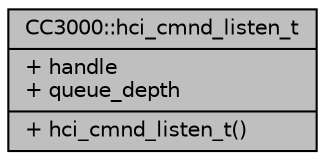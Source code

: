 digraph "CC3000::hci_cmnd_listen_t"
{
  edge [fontname="Helvetica",fontsize="10",labelfontname="Helvetica",labelfontsize="10"];
  node [fontname="Helvetica",fontsize="10",shape=record];
  Node1 [label="{CC3000::hci_cmnd_listen_t\n|+ handle\l+ queue_depth\l|+ hci_cmnd_listen_t()\l}",height=0.2,width=0.4,color="black", fillcolor="grey75", style="filled", fontcolor="black"];
}
